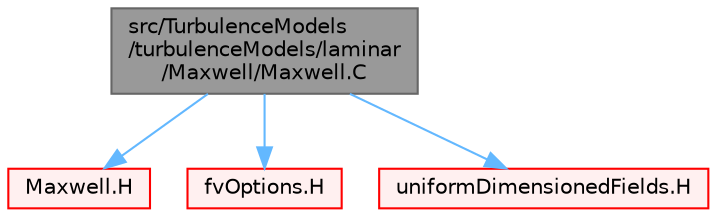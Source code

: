 digraph "src/TurbulenceModels/turbulenceModels/laminar/Maxwell/Maxwell.C"
{
 // LATEX_PDF_SIZE
  bgcolor="transparent";
  edge [fontname=Helvetica,fontsize=10,labelfontname=Helvetica,labelfontsize=10];
  node [fontname=Helvetica,fontsize=10,shape=box,height=0.2,width=0.4];
  Node1 [id="Node000001",label="src/TurbulenceModels\l/turbulenceModels/laminar\l/Maxwell/Maxwell.C",height=0.2,width=0.4,color="gray40", fillcolor="grey60", style="filled", fontcolor="black",tooltip=" "];
  Node1 -> Node2 [id="edge1_Node000001_Node000002",color="steelblue1",style="solid",tooltip=" "];
  Node2 [id="Node000002",label="Maxwell.H",height=0.2,width=0.4,color="red", fillcolor="#FFF0F0", style="filled",URL="$Maxwell_8H.html",tooltip=" "];
  Node1 -> Node390 [id="edge2_Node000001_Node000390",color="steelblue1",style="solid",tooltip=" "];
  Node390 [id="Node000390",label="fvOptions.H",height=0.2,width=0.4,color="red", fillcolor="#FFF0F0", style="filled",URL="$fvOptions_8H.html",tooltip=" "];
  Node1 -> Node394 [id="edge3_Node000001_Node000394",color="steelblue1",style="solid",tooltip=" "];
  Node394 [id="Node000394",label="uniformDimensionedFields.H",height=0.2,width=0.4,color="red", fillcolor="#FFF0F0", style="filled",URL="$uniformDimensionedFields_8H.html",tooltip="Various UniformDimensionedField types."];
}
